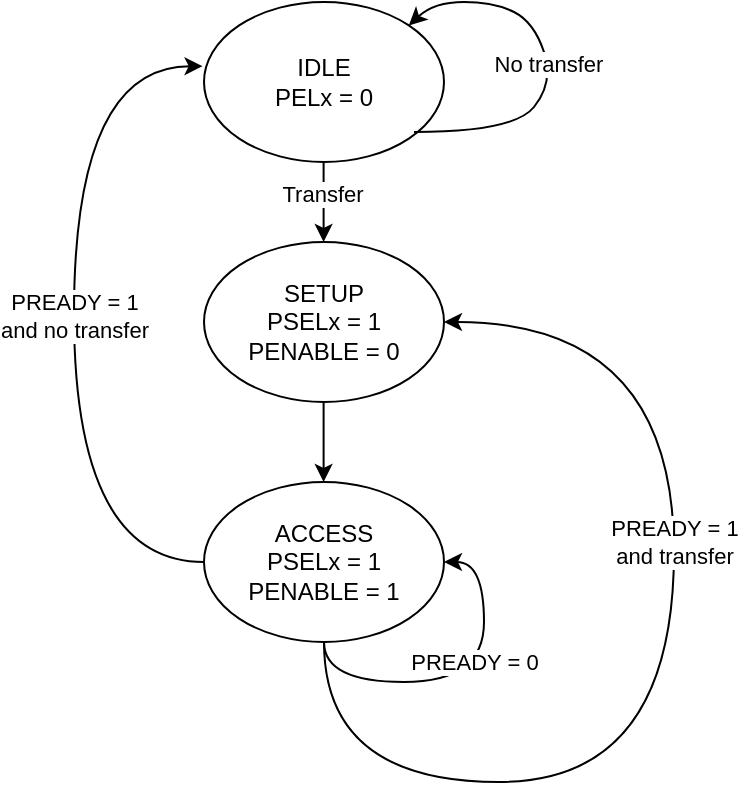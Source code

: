 <mxfile version="21.7.5" type="device">
  <diagram name="Page-1" id="NMwvUnb_0dDdzAKr1Es_">
    <mxGraphModel dx="629" dy="462" grid="1" gridSize="10" guides="1" tooltips="1" connect="1" arrows="1" fold="1" page="1" pageScale="1" pageWidth="850" pageHeight="1100" math="0" shadow="0">
      <root>
        <mxCell id="0" />
        <mxCell id="1" parent="0" />
        <mxCell id="ArMc2ezhQEl22UxAVHVD-2" value="IDLE&lt;br&gt;PELx = 0" style="ellipse;whiteSpace=wrap;html=1;" vertex="1" parent="1">
          <mxGeometry x="305" y="180" width="120" height="80" as="geometry" />
        </mxCell>
        <mxCell id="ArMc2ezhQEl22UxAVHVD-3" value="SETUP&lt;br&gt;PSELx = 1&lt;br&gt;PENABLE = 0" style="ellipse;whiteSpace=wrap;html=1;" vertex="1" parent="1">
          <mxGeometry x="305" y="300" width="120" height="80" as="geometry" />
        </mxCell>
        <mxCell id="ArMc2ezhQEl22UxAVHVD-4" value="" style="endArrow=classic;html=1;rounded=0;" edge="1" parent="1">
          <mxGeometry width="50" height="50" relative="1" as="geometry">
            <mxPoint x="364.8" y="260" as="sourcePoint" />
            <mxPoint x="364.8" y="300" as="targetPoint" />
          </mxGeometry>
        </mxCell>
        <mxCell id="ArMc2ezhQEl22UxAVHVD-5" value="Transfer" style="edgeLabel;html=1;align=center;verticalAlign=middle;resizable=0;points=[];" vertex="1" connectable="0" parent="ArMc2ezhQEl22UxAVHVD-4">
          <mxGeometry x="-0.207" y="-1" relative="1" as="geometry">
            <mxPoint as="offset" />
          </mxGeometry>
        </mxCell>
        <mxCell id="ArMc2ezhQEl22UxAVHVD-6" value="" style="endArrow=classic;html=1;rounded=0;" edge="1" parent="1">
          <mxGeometry width="50" height="50" relative="1" as="geometry">
            <mxPoint x="364.8" y="380" as="sourcePoint" />
            <mxPoint x="364.8" y="420" as="targetPoint" />
          </mxGeometry>
        </mxCell>
        <mxCell id="ArMc2ezhQEl22UxAVHVD-26" value="PREADY = 1&lt;br&gt;and transfer" style="edgeStyle=orthogonalEdgeStyle;curved=1;rounded=0;orthogonalLoop=1;jettySize=auto;html=1;exitX=0.5;exitY=1;exitDx=0;exitDy=0;entryX=1;entryY=0.5;entryDx=0;entryDy=0;" edge="1" parent="1" source="ArMc2ezhQEl22UxAVHVD-8" target="ArMc2ezhQEl22UxAVHVD-3">
          <mxGeometry x="0.237" relative="1" as="geometry">
            <Array as="points">
              <mxPoint x="365" y="570" />
              <mxPoint x="540" y="570" />
              <mxPoint x="540" y="340" />
            </Array>
            <mxPoint as="offset" />
          </mxGeometry>
        </mxCell>
        <mxCell id="ArMc2ezhQEl22UxAVHVD-28" value="PREADY = 1&lt;br&gt;and no transfer" style="edgeStyle=orthogonalEdgeStyle;curved=1;rounded=0;orthogonalLoop=1;jettySize=auto;html=1;exitX=0;exitY=0.5;exitDx=0;exitDy=0;entryX=-0.006;entryY=0.401;entryDx=0;entryDy=0;entryPerimeter=0;" edge="1" parent="1" source="ArMc2ezhQEl22UxAVHVD-8" target="ArMc2ezhQEl22UxAVHVD-2">
          <mxGeometry relative="1" as="geometry">
            <Array as="points">
              <mxPoint x="240" y="460" />
              <mxPoint x="240" y="212" />
            </Array>
          </mxGeometry>
        </mxCell>
        <mxCell id="ArMc2ezhQEl22UxAVHVD-8" value="ACCESS&lt;br&gt;PSELx = 1&lt;br&gt;PENABLE = 1" style="ellipse;whiteSpace=wrap;html=1;" vertex="1" parent="1">
          <mxGeometry x="305" y="420" width="120" height="80" as="geometry" />
        </mxCell>
        <mxCell id="ArMc2ezhQEl22UxAVHVD-9" value="No transfer" style="curved=1;endArrow=classic;html=1;rounded=0;entryX=1;entryY=0;entryDx=0;entryDy=0;" edge="1" parent="1" target="ArMc2ezhQEl22UxAVHVD-2">
          <mxGeometry width="50" height="50" relative="1" as="geometry">
            <mxPoint x="410" y="245" as="sourcePoint" />
            <mxPoint x="460" y="195" as="targetPoint" />
            <Array as="points">
              <mxPoint x="460" y="245" />
              <mxPoint x="480" y="220" />
              <mxPoint x="470" y="190" />
              <mxPoint x="450" y="180" />
              <mxPoint x="420" y="180" />
            </Array>
          </mxGeometry>
        </mxCell>
        <mxCell id="ArMc2ezhQEl22UxAVHVD-27" value="PREADY = 0" style="edgeStyle=orthogonalEdgeStyle;curved=1;rounded=0;orthogonalLoop=1;jettySize=auto;html=1;exitX=0.5;exitY=1;exitDx=0;exitDy=0;entryX=1;entryY=0.5;entryDx=0;entryDy=0;" edge="1" parent="1" source="ArMc2ezhQEl22UxAVHVD-8" target="ArMc2ezhQEl22UxAVHVD-8">
          <mxGeometry x="0.222" y="5" relative="1" as="geometry">
            <mxPoint as="offset" />
          </mxGeometry>
        </mxCell>
      </root>
    </mxGraphModel>
  </diagram>
</mxfile>
